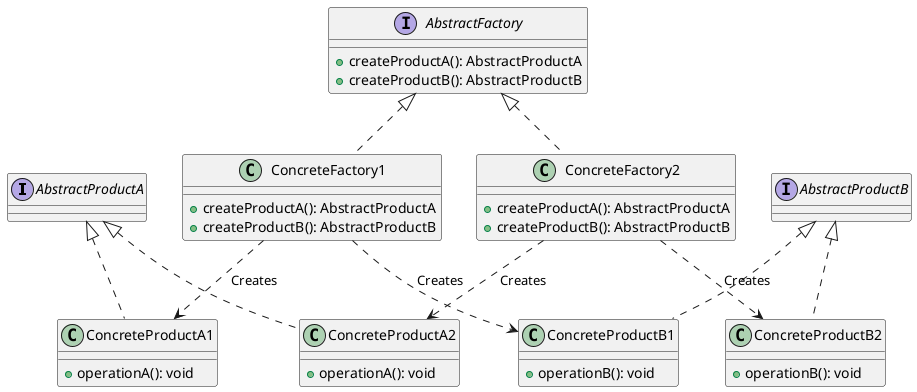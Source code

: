 @startuml
!define RECTANGLE class
!define DATABASE entity
!define ACTOR actor
!define USECASE usecase
!define PACKAGE package
!define INTERFACE interface

skinparam class {
    BackgroundColor<<interface>> HoneyDew
    BorderColor<<interface>> SpringGreen
    ArrowColor<<interface>> SpringGreen
}

interface "AbstractProductA" as AbstractProductA {
}

interface "AbstractProductB" as AbstractProductB {
}

class "ConcreteProductA1" as ConcreteProductA1 {
    +operationA(): void
}
class "ConcreteProductA2" as ConcreteProductA2 {
    +operationA(): void
}

class "ConcreteProductB1" as ConcreteProductB1 {
    +operationB(): void
}
class "ConcreteProductB2" as ConcreteProductB2 {
    +operationB(): void
}

interface "AbstractFactory" as AbstractFactory {
    +createProductA(): AbstractProductA
    +createProductB(): AbstractProductB
}

class "ConcreteFactory1" as ConcreteFactory1 {
    +createProductA(): AbstractProductA
    +createProductB(): AbstractProductB
}
class "ConcreteFactory2" as ConcreteFactory2 {
    +createProductA(): AbstractProductA
    +createProductB(): AbstractProductB
}

AbstractProductA <|.. ConcreteProductA1
AbstractProductA <|.. ConcreteProductA2
AbstractProductB <|.. ConcreteProductB1
AbstractProductB <|.. ConcreteProductB2
AbstractFactory <|.. ConcreteFactory1
AbstractFactory <|.. ConcreteFactory2
ConcreteFactory1 ..> ConcreteProductA1 : Creates
ConcreteFactory1 ..> ConcreteProductB1 : Creates
ConcreteFactory2 ..> ConcreteProductA2 : Creates
ConcreteFactory2 ..> ConcreteProductB2 : Creates

@enduml
